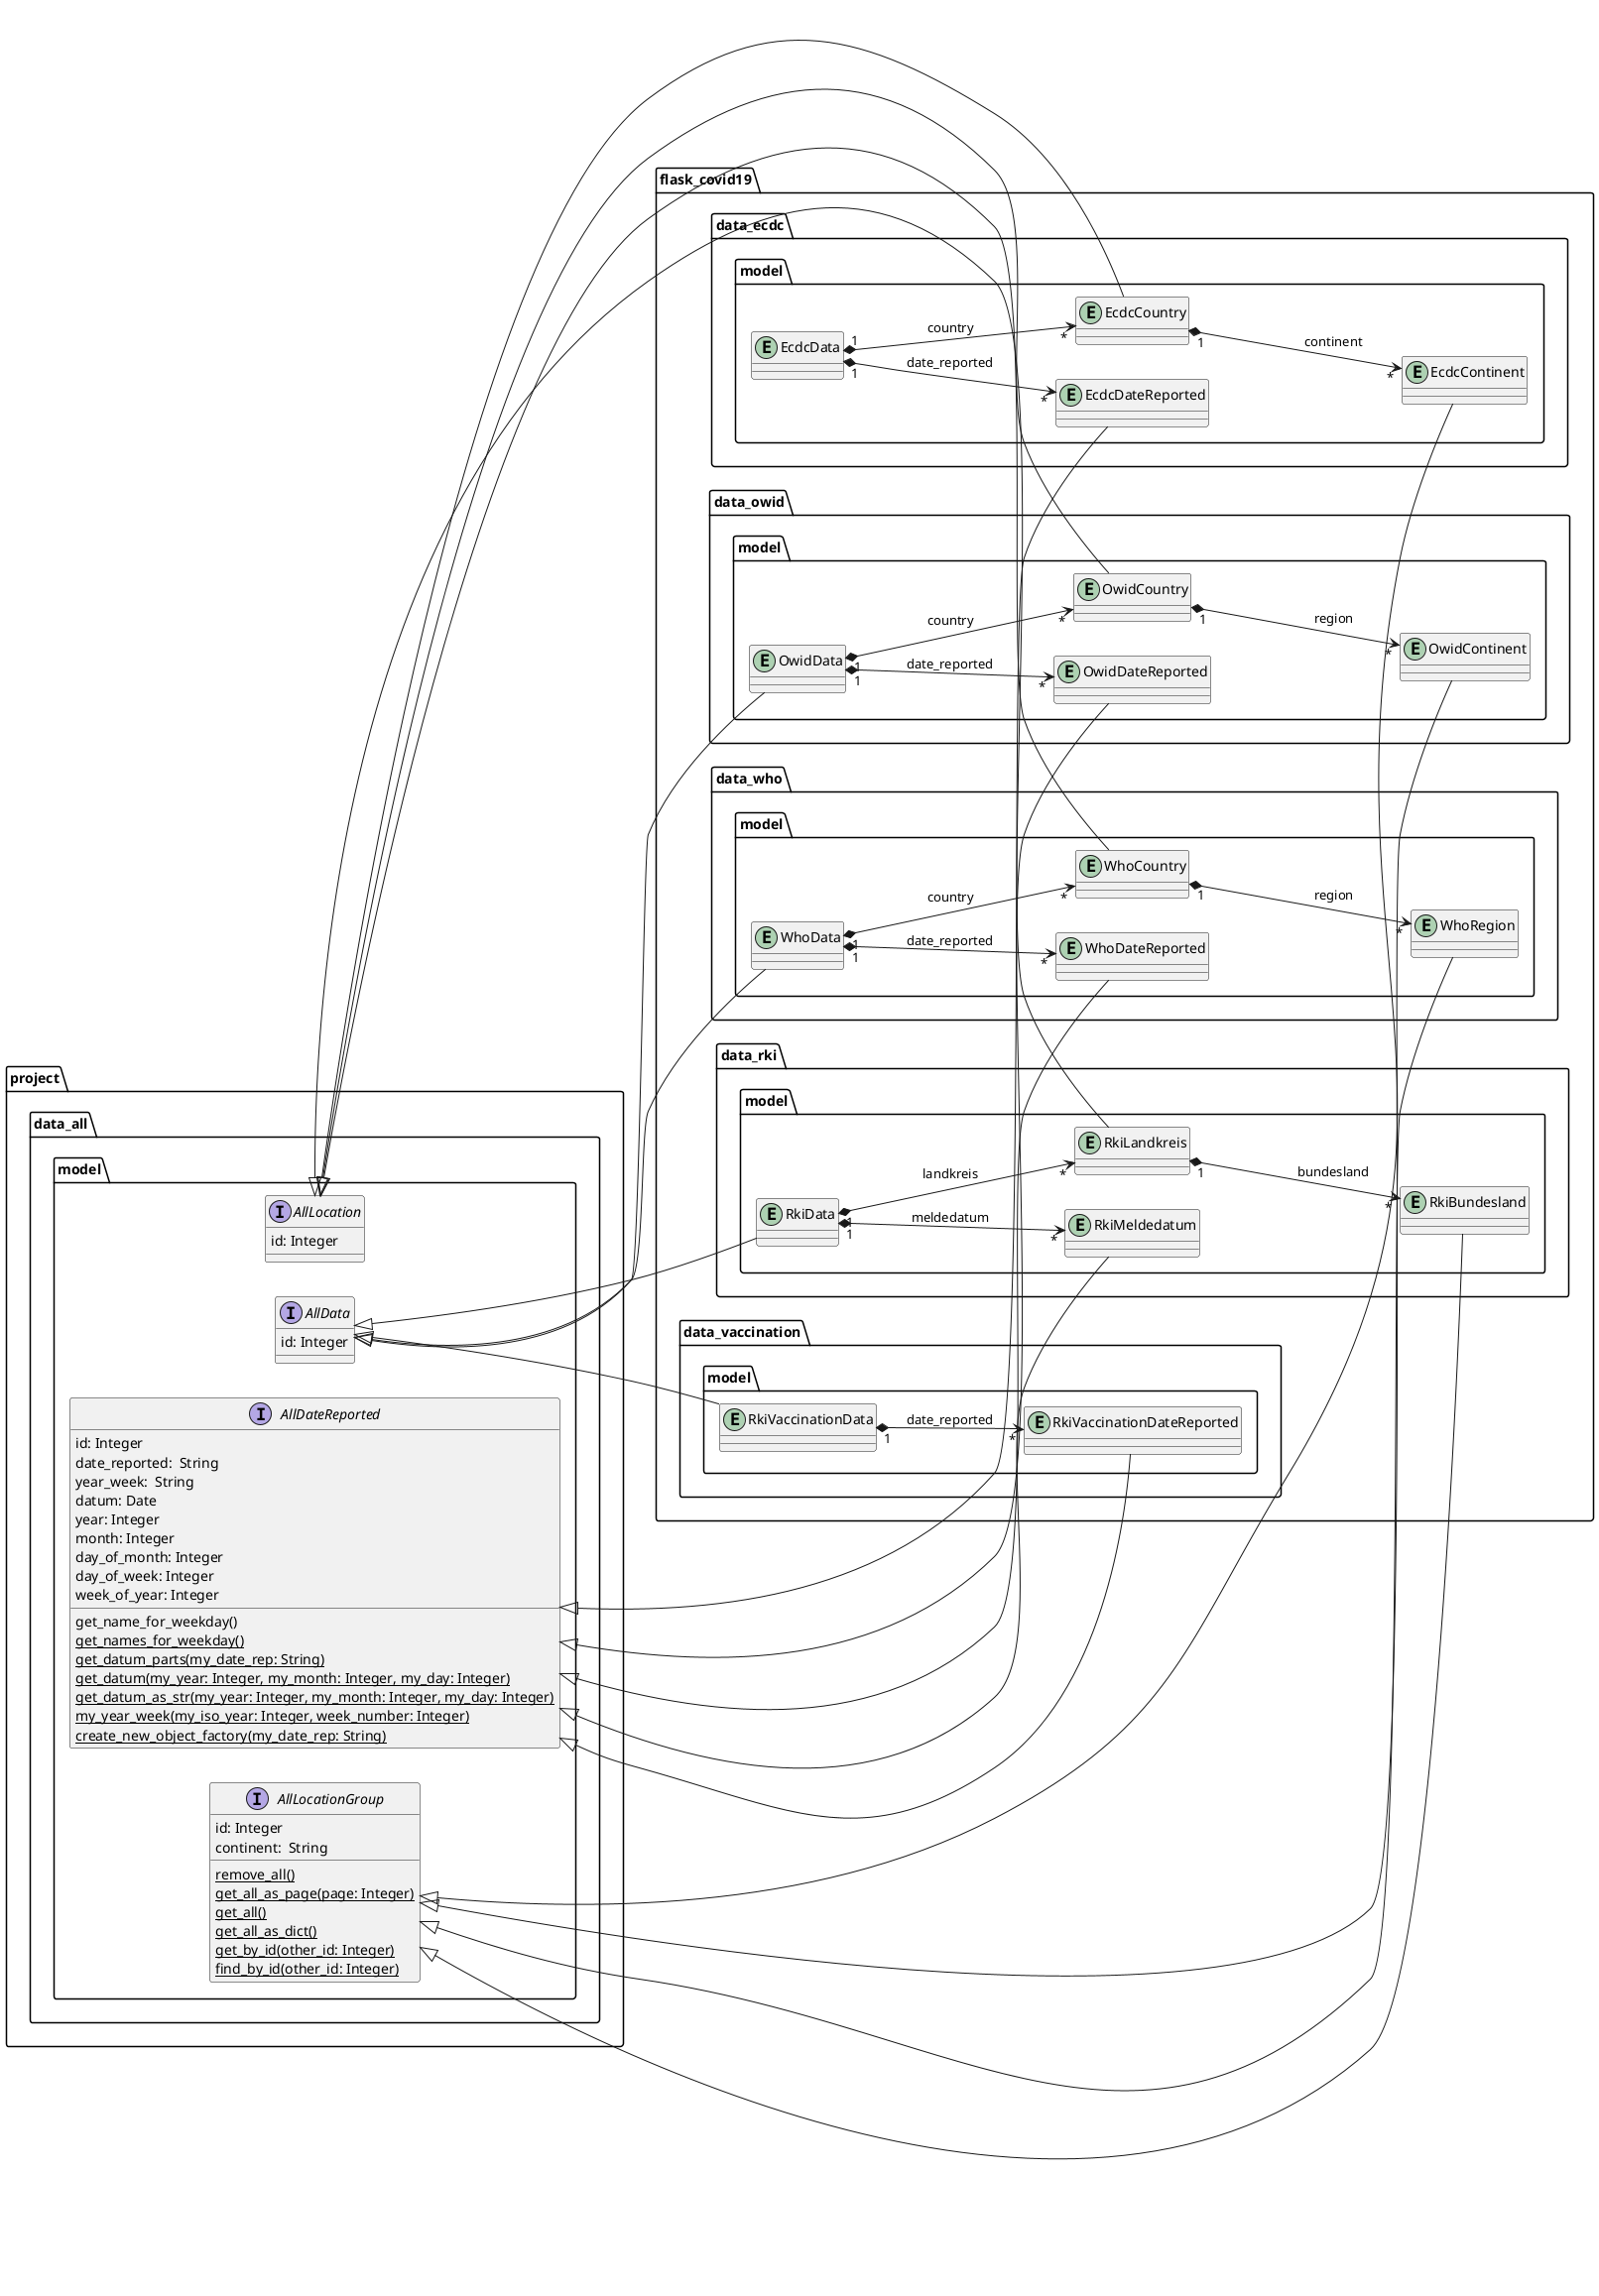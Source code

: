 @startuml
left to right direction


package project.data_all.model {

	interface AllDateReported {
	    id: Integer
		date_reported:  String
	    year_week:  String
	    datum: Date
	    year: Integer
	    month: Integer
	    day_of_month: Integer
	    day_of_week: Integer
	    week_of_year: Integer
		get_name_for_weekday()
		{classifier} get_names_for_weekday()
		{classifier} get_datum_parts(my_date_rep: String)
		{classifier} get_datum(my_year: Integer, my_month: Integer, my_day: Integer)
		{classifier} get_datum_as_str(my_year: Integer, my_month: Integer, my_day: Integer)
		{classifier} my_year_week(my_iso_year: Integer, week_number: Integer)
		{classifier} create_new_object_factory(my_date_rep: String)
	}

	interface AllLocationGroup {
	    id: Integer
	    continent:  String
	    {classifier} remove_all()
	    {classifier} get_all_as_page(page: Integer)
	    {classifier} get_all()
	    {classifier} get_all_as_dict()
	    {classifier} get_by_id(other_id: Integer)
	    {classifier} find_by_id(other_id: Integer)
	}
	interface AllLocation {
	    id: Integer
    }
	interface AllData {
	    id: Integer
	}
}


package flask_covid19.data_ecdc.model {
	entity EcdcContinent {}
	entity EcdcCountry {}
	entity EcdcData {}
	entity EcdcDateReported {}
}

AllDateReported <|-- EcdcDateReported
AllLocationGroup <|-- EcdcContinent
AllLocation <|-- EcdcCountry

EcdcCountry "1" *--> "*" EcdcContinent: continent
EcdcData "1" *--> "*" EcdcCountry: country
EcdcData "1" *--> "*" EcdcDateReported: date_reported


package flask_covid19.data_owid.model {
	entity OwidContinent {}
	entity OwidCountry {}
	entity OwidData {}
	entity OwidDateReported {}
}

AllDateReported <|-- OwidDateReported
AllLocationGroup <|-- OwidContinent
AllLocation <|--  OwidCountry
AllData <|-- OwidData

OwidCountry "1" *--> "*" OwidContinent : region
OwidData "1" *--> "*" OwidCountry : country
OwidData "1" *--> "*" OwidDateReported : date_reported


package flask_covid19.data_rki.model {
	entity RkiBundesland {}
	entity RkiLandkreis {}
	entity RkiData {}
	entity RkiMeldedatum {}
}

AllDateReported <|-- RkiMeldedatum
AllLocationGroup <|-- RkiBundesland
AllLocation <|-- RkiLandkreis
AllData <|-- RkiData

RkiLandkreis "1" *--> "*" RkiBundesland : bundesland
RkiData "1" *--> "*" RkiLandkreis : landkreis
RkiData "1" *--> "*" RkiMeldedatum : meldedatum


package flask_covid19.data_vaccination.model {
	entity RkiVaccinationDateReported {}
	entity RkiVaccinationData {}
}

AllDateReported <|-- RkiVaccinationDateReported
AllData <|-- RkiVaccinationData

RkiVaccinationData "1" *--> "*" RkiVaccinationDateReported : date_reported


package flask_covid19.data_who.model {
	entity WhoRegion {}
	entity WhoCountry {}
	entity WhoData {}
	entity WhoDateReported {}
}

AllDateReported <|-- WhoDateReported
AllLocationGroup <|-- WhoRegion
AllLocation <|-- WhoCountry
AllData <|-- WhoData

WhoCountry "1" *--> "*" WhoRegion : region
WhoData "1" *--> "*" WhoCountry : country
WhoData "1" *--> "*" WhoDateReported : date_reported

@enduml
